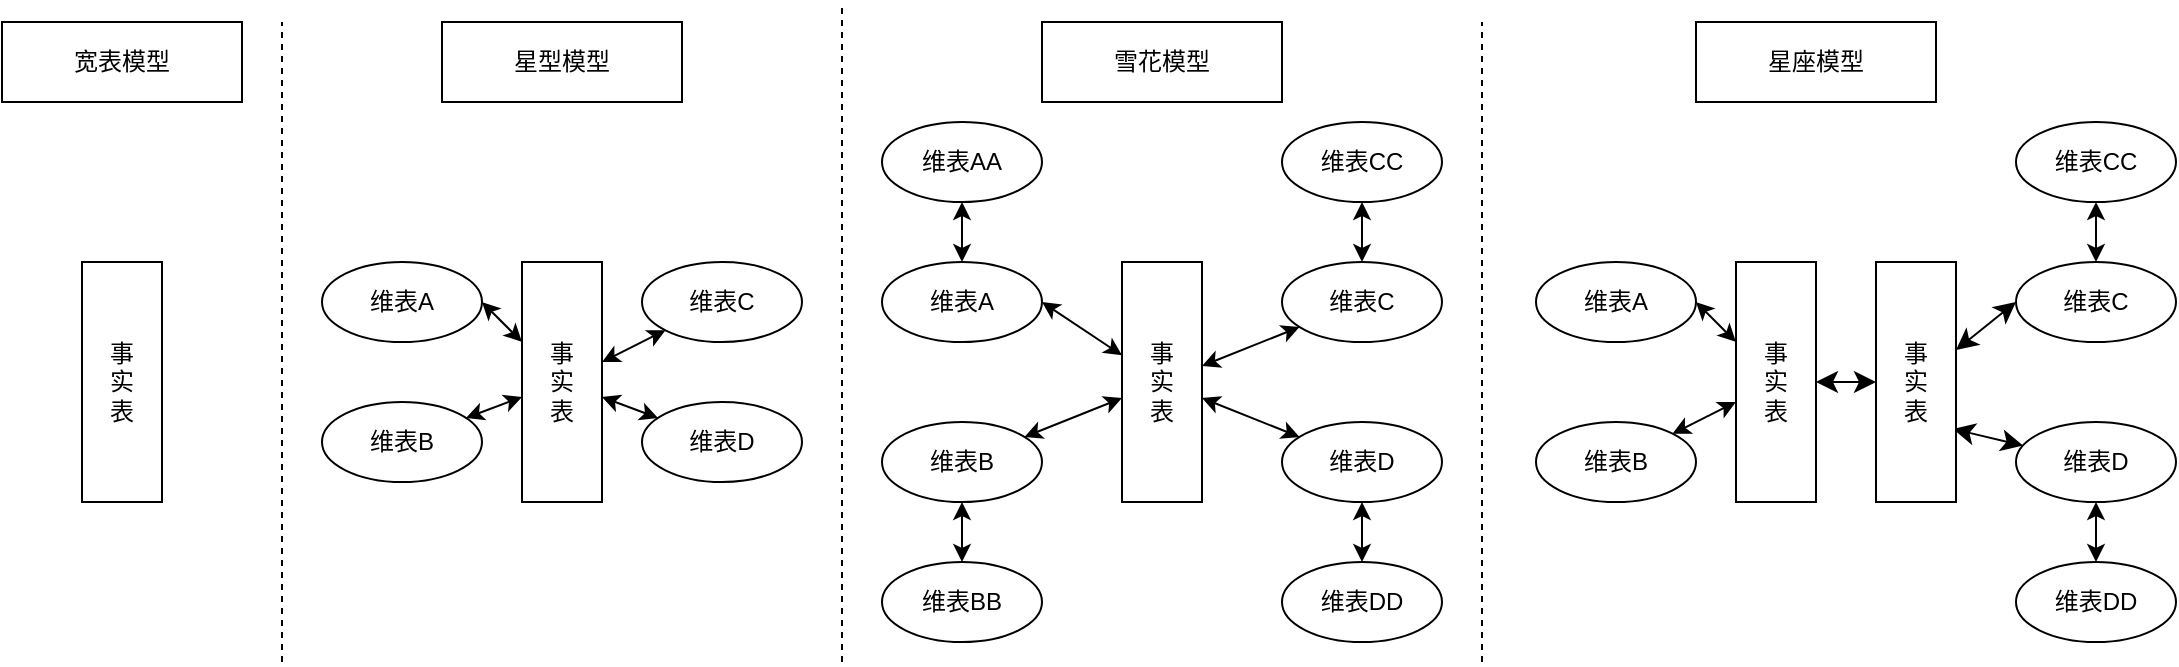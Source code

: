 <mxfile version="21.3.7" type="github">
  <diagram name="第 1 页" id="wSnmJ4HG-NBb-icWCbgJ">
    <mxGraphModel dx="954" dy="634" grid="1" gridSize="10" guides="1" tooltips="1" connect="1" arrows="1" fold="1" page="1" pageScale="1" pageWidth="827" pageHeight="1169" math="0" shadow="0">
      <root>
        <mxCell id="0" />
        <mxCell id="1" parent="0" />
        <mxCell id="QH9CZA3Y4ecUSDF3VbWD-1" value="事&lt;br&gt;实&lt;br&gt;表" style="rounded=0;whiteSpace=wrap;html=1;" vertex="1" parent="1">
          <mxGeometry x="100" y="200" width="40" height="120" as="geometry" />
        </mxCell>
        <mxCell id="QH9CZA3Y4ecUSDF3VbWD-2" value="宽表模型" style="rounded=0;whiteSpace=wrap;html=1;" vertex="1" parent="1">
          <mxGeometry x="60" y="80" width="120" height="40" as="geometry" />
        </mxCell>
        <mxCell id="QH9CZA3Y4ecUSDF3VbWD-3" value="" style="endArrow=none;html=1;rounded=0;dashed=1;" edge="1" parent="1">
          <mxGeometry width="50" height="50" relative="1" as="geometry">
            <mxPoint x="200" y="400" as="sourcePoint" />
            <mxPoint x="200" y="80" as="targetPoint" />
          </mxGeometry>
        </mxCell>
        <mxCell id="QH9CZA3Y4ecUSDF3VbWD-15" style="rounded=0;orthogonalLoop=1;jettySize=auto;html=1;entryX=1;entryY=0.5;entryDx=0;entryDy=0;startArrow=classic;startFill=1;" edge="1" parent="1" source="QH9CZA3Y4ecUSDF3VbWD-4" target="QH9CZA3Y4ecUSDF3VbWD-6">
          <mxGeometry relative="1" as="geometry" />
        </mxCell>
        <mxCell id="QH9CZA3Y4ecUSDF3VbWD-17" value="" style="rounded=0;orthogonalLoop=1;jettySize=auto;html=1;startArrow=classic;startFill=1;" edge="1" parent="1" source="QH9CZA3Y4ecUSDF3VbWD-4" target="QH9CZA3Y4ecUSDF3VbWD-9">
          <mxGeometry relative="1" as="geometry" />
        </mxCell>
        <mxCell id="QH9CZA3Y4ecUSDF3VbWD-4" value="事&lt;br&gt;实&lt;br&gt;表" style="rounded=0;whiteSpace=wrap;html=1;" vertex="1" parent="1">
          <mxGeometry x="320" y="200" width="40" height="120" as="geometry" />
        </mxCell>
        <mxCell id="QH9CZA3Y4ecUSDF3VbWD-6" value="维表A" style="ellipse;whiteSpace=wrap;html=1;" vertex="1" parent="1">
          <mxGeometry x="220" y="200" width="80" height="40" as="geometry" />
        </mxCell>
        <mxCell id="QH9CZA3Y4ecUSDF3VbWD-16" value="" style="rounded=0;orthogonalLoop=1;jettySize=auto;html=1;startArrow=classic;startFill=1;" edge="1" parent="1" source="QH9CZA3Y4ecUSDF3VbWD-7" target="QH9CZA3Y4ecUSDF3VbWD-4">
          <mxGeometry relative="1" as="geometry" />
        </mxCell>
        <mxCell id="QH9CZA3Y4ecUSDF3VbWD-7" value="维表B" style="ellipse;whiteSpace=wrap;html=1;" vertex="1" parent="1">
          <mxGeometry x="220" y="270" width="80" height="40" as="geometry" />
        </mxCell>
        <mxCell id="QH9CZA3Y4ecUSDF3VbWD-18" value="" style="rounded=0;orthogonalLoop=1;jettySize=auto;html=1;startArrow=classic;startFill=1;" edge="1" parent="1" source="QH9CZA3Y4ecUSDF3VbWD-8" target="QH9CZA3Y4ecUSDF3VbWD-4">
          <mxGeometry relative="1" as="geometry" />
        </mxCell>
        <mxCell id="QH9CZA3Y4ecUSDF3VbWD-8" value="维表C" style="ellipse;whiteSpace=wrap;html=1;" vertex="1" parent="1">
          <mxGeometry x="380" y="200" width="80" height="40" as="geometry" />
        </mxCell>
        <mxCell id="QH9CZA3Y4ecUSDF3VbWD-9" value="维表D" style="ellipse;whiteSpace=wrap;html=1;" vertex="1" parent="1">
          <mxGeometry x="380" y="270" width="80" height="40" as="geometry" />
        </mxCell>
        <mxCell id="QH9CZA3Y4ecUSDF3VbWD-10" value="星型模型" style="rounded=0;whiteSpace=wrap;html=1;" vertex="1" parent="1">
          <mxGeometry x="280" y="80" width="120" height="40" as="geometry" />
        </mxCell>
        <mxCell id="QH9CZA3Y4ecUSDF3VbWD-19" value="" style="endArrow=none;html=1;rounded=0;dashed=1;" edge="1" parent="1">
          <mxGeometry width="50" height="50" relative="1" as="geometry">
            <mxPoint x="480" y="400" as="sourcePoint" />
            <mxPoint x="480" y="70" as="targetPoint" />
          </mxGeometry>
        </mxCell>
        <mxCell id="QH9CZA3Y4ecUSDF3VbWD-21" style="rounded=0;orthogonalLoop=1;jettySize=auto;html=1;entryX=1;entryY=0.5;entryDx=0;entryDy=0;startArrow=classic;startFill=1;" edge="1" parent="1" source="QH9CZA3Y4ecUSDF3VbWD-23" target="QH9CZA3Y4ecUSDF3VbWD-24">
          <mxGeometry relative="1" as="geometry" />
        </mxCell>
        <mxCell id="QH9CZA3Y4ecUSDF3VbWD-22" value="" style="rounded=0;orthogonalLoop=1;jettySize=auto;html=1;startArrow=classic;startFill=1;" edge="1" parent="1" source="QH9CZA3Y4ecUSDF3VbWD-23" target="QH9CZA3Y4ecUSDF3VbWD-29">
          <mxGeometry relative="1" as="geometry" />
        </mxCell>
        <mxCell id="QH9CZA3Y4ecUSDF3VbWD-23" value="事&lt;br&gt;实&lt;br&gt;表" style="rounded=0;whiteSpace=wrap;html=1;" vertex="1" parent="1">
          <mxGeometry x="620" y="200" width="40" height="120" as="geometry" />
        </mxCell>
        <mxCell id="QH9CZA3Y4ecUSDF3VbWD-38" value="" style="edgeStyle=orthogonalEdgeStyle;rounded=0;orthogonalLoop=1;jettySize=auto;html=1;startArrow=classic;startFill=1;" edge="1" parent="1" source="QH9CZA3Y4ecUSDF3VbWD-24" target="QH9CZA3Y4ecUSDF3VbWD-30">
          <mxGeometry relative="1" as="geometry" />
        </mxCell>
        <mxCell id="QH9CZA3Y4ecUSDF3VbWD-24" value="维表A" style="ellipse;whiteSpace=wrap;html=1;" vertex="1" parent="1">
          <mxGeometry x="500" y="200" width="80" height="40" as="geometry" />
        </mxCell>
        <mxCell id="QH9CZA3Y4ecUSDF3VbWD-25" value="" style="rounded=0;orthogonalLoop=1;jettySize=auto;html=1;startArrow=classic;startFill=1;" edge="1" parent="1" source="QH9CZA3Y4ecUSDF3VbWD-26" target="QH9CZA3Y4ecUSDF3VbWD-23">
          <mxGeometry relative="1" as="geometry" />
        </mxCell>
        <mxCell id="QH9CZA3Y4ecUSDF3VbWD-26" value="维表B" style="ellipse;whiteSpace=wrap;html=1;" vertex="1" parent="1">
          <mxGeometry x="500" y="280" width="80" height="40" as="geometry" />
        </mxCell>
        <mxCell id="QH9CZA3Y4ecUSDF3VbWD-27" value="" style="rounded=0;orthogonalLoop=1;jettySize=auto;html=1;startArrow=classic;startFill=1;" edge="1" parent="1" source="QH9CZA3Y4ecUSDF3VbWD-28" target="QH9CZA3Y4ecUSDF3VbWD-23">
          <mxGeometry relative="1" as="geometry" />
        </mxCell>
        <mxCell id="QH9CZA3Y4ecUSDF3VbWD-39" value="" style="edgeStyle=orthogonalEdgeStyle;rounded=0;orthogonalLoop=1;jettySize=auto;html=1;startArrow=classic;startFill=1;" edge="1" parent="1" source="QH9CZA3Y4ecUSDF3VbWD-28" target="QH9CZA3Y4ecUSDF3VbWD-33">
          <mxGeometry relative="1" as="geometry" />
        </mxCell>
        <mxCell id="QH9CZA3Y4ecUSDF3VbWD-28" value="维表C" style="ellipse;whiteSpace=wrap;html=1;" vertex="1" parent="1">
          <mxGeometry x="700" y="200" width="80" height="40" as="geometry" />
        </mxCell>
        <mxCell id="QH9CZA3Y4ecUSDF3VbWD-29" value="维表D" style="ellipse;whiteSpace=wrap;html=1;" vertex="1" parent="1">
          <mxGeometry x="700" y="280" width="80" height="40" as="geometry" />
        </mxCell>
        <mxCell id="QH9CZA3Y4ecUSDF3VbWD-30" value="维表AA" style="ellipse;whiteSpace=wrap;html=1;" vertex="1" parent="1">
          <mxGeometry x="500" y="130" width="80" height="40" as="geometry" />
        </mxCell>
        <mxCell id="QH9CZA3Y4ecUSDF3VbWD-34" value="" style="edgeStyle=orthogonalEdgeStyle;rounded=0;orthogonalLoop=1;jettySize=auto;html=1;startArrow=classic;startFill=1;" edge="1" parent="1" source="QH9CZA3Y4ecUSDF3VbWD-31" target="QH9CZA3Y4ecUSDF3VbWD-26">
          <mxGeometry relative="1" as="geometry" />
        </mxCell>
        <mxCell id="QH9CZA3Y4ecUSDF3VbWD-31" value="维表BB" style="ellipse;whiteSpace=wrap;html=1;" vertex="1" parent="1">
          <mxGeometry x="500" y="350" width="80" height="40" as="geometry" />
        </mxCell>
        <mxCell id="QH9CZA3Y4ecUSDF3VbWD-35" value="" style="edgeStyle=orthogonalEdgeStyle;rounded=0;orthogonalLoop=1;jettySize=auto;html=1;startArrow=classic;startFill=1;" edge="1" parent="1" source="QH9CZA3Y4ecUSDF3VbWD-32" target="QH9CZA3Y4ecUSDF3VbWD-29">
          <mxGeometry relative="1" as="geometry" />
        </mxCell>
        <mxCell id="QH9CZA3Y4ecUSDF3VbWD-32" value="维表DD" style="ellipse;whiteSpace=wrap;html=1;" vertex="1" parent="1">
          <mxGeometry x="700" y="350" width="80" height="40" as="geometry" />
        </mxCell>
        <mxCell id="QH9CZA3Y4ecUSDF3VbWD-33" value="维表CC" style="ellipse;whiteSpace=wrap;html=1;" vertex="1" parent="1">
          <mxGeometry x="700" y="130" width="80" height="40" as="geometry" />
        </mxCell>
        <mxCell id="QH9CZA3Y4ecUSDF3VbWD-40" value="雪花模型" style="rounded=0;whiteSpace=wrap;html=1;" vertex="1" parent="1">
          <mxGeometry x="580" y="80" width="120" height="40" as="geometry" />
        </mxCell>
        <mxCell id="QH9CZA3Y4ecUSDF3VbWD-41" value="" style="endArrow=none;html=1;rounded=0;dashed=1;" edge="1" parent="1">
          <mxGeometry width="50" height="50" relative="1" as="geometry">
            <mxPoint x="800" y="400" as="sourcePoint" />
            <mxPoint x="800" y="80" as="targetPoint" />
          </mxGeometry>
        </mxCell>
        <mxCell id="QH9CZA3Y4ecUSDF3VbWD-42" value="星座模型" style="rounded=0;whiteSpace=wrap;html=1;" vertex="1" parent="1">
          <mxGeometry x="907" y="80" width="120" height="40" as="geometry" />
        </mxCell>
        <mxCell id="QH9CZA3Y4ecUSDF3VbWD-43" style="rounded=0;orthogonalLoop=1;jettySize=auto;html=1;entryX=1;entryY=0.5;entryDx=0;entryDy=0;startArrow=classic;startFill=1;" edge="1" parent="1" source="QH9CZA3Y4ecUSDF3VbWD-45" target="QH9CZA3Y4ecUSDF3VbWD-46">
          <mxGeometry relative="1" as="geometry" />
        </mxCell>
        <mxCell id="QH9CZA3Y4ecUSDF3VbWD-66" style="edgeStyle=none;curved=1;rounded=0;orthogonalLoop=1;jettySize=auto;html=1;entryX=0;entryY=0.5;entryDx=0;entryDy=0;fontSize=12;startSize=8;endSize=8;startArrow=classic;startFill=1;" edge="1" parent="1" source="QH9CZA3Y4ecUSDF3VbWD-45" target="QH9CZA3Y4ecUSDF3VbWD-52">
          <mxGeometry relative="1" as="geometry" />
        </mxCell>
        <mxCell id="QH9CZA3Y4ecUSDF3VbWD-45" value="事&lt;br&gt;实&lt;br&gt;表" style="rounded=0;whiteSpace=wrap;html=1;" vertex="1" parent="1">
          <mxGeometry x="927" y="200" width="40" height="120" as="geometry" />
        </mxCell>
        <mxCell id="QH9CZA3Y4ecUSDF3VbWD-46" value="维表A" style="ellipse;whiteSpace=wrap;html=1;" vertex="1" parent="1">
          <mxGeometry x="827" y="200" width="80" height="40" as="geometry" />
        </mxCell>
        <mxCell id="QH9CZA3Y4ecUSDF3VbWD-47" value="" style="rounded=0;orthogonalLoop=1;jettySize=auto;html=1;startArrow=classic;startFill=1;" edge="1" parent="1" source="QH9CZA3Y4ecUSDF3VbWD-48" target="QH9CZA3Y4ecUSDF3VbWD-45">
          <mxGeometry relative="1" as="geometry" />
        </mxCell>
        <mxCell id="QH9CZA3Y4ecUSDF3VbWD-48" value="维表B" style="ellipse;whiteSpace=wrap;html=1;" vertex="1" parent="1">
          <mxGeometry x="827" y="280" width="80" height="40" as="geometry" />
        </mxCell>
        <mxCell id="QH9CZA3Y4ecUSDF3VbWD-57" style="edgeStyle=none;curved=1;rounded=0;orthogonalLoop=1;jettySize=auto;html=1;entryX=0.963;entryY=0.696;entryDx=0;entryDy=0;entryPerimeter=0;fontSize=12;startSize=8;endSize=8;startArrow=classic;startFill=1;" edge="1" parent="1" target="QH9CZA3Y4ecUSDF3VbWD-52">
          <mxGeometry relative="1" as="geometry">
            <mxPoint x="1070.533" y="291.782" as="sourcePoint" />
          </mxGeometry>
        </mxCell>
        <mxCell id="QH9CZA3Y4ecUSDF3VbWD-55" style="edgeStyle=none;curved=1;rounded=0;orthogonalLoop=1;jettySize=auto;html=1;entryX=0;entryY=0.5;entryDx=0;entryDy=0;fontSize=12;startSize=8;endSize=8;startArrow=classic;startFill=1;" edge="1" parent="1" source="QH9CZA3Y4ecUSDF3VbWD-52">
          <mxGeometry relative="1" as="geometry">
            <mxPoint x="1067" y="220" as="targetPoint" />
          </mxGeometry>
        </mxCell>
        <mxCell id="QH9CZA3Y4ecUSDF3VbWD-52" value="事&lt;br&gt;实&lt;br&gt;表" style="rounded=0;whiteSpace=wrap;html=1;" vertex="1" parent="1">
          <mxGeometry x="997" y="200" width="40" height="120" as="geometry" />
        </mxCell>
        <mxCell id="QH9CZA3Y4ecUSDF3VbWD-58" value="" style="edgeStyle=orthogonalEdgeStyle;rounded=0;orthogonalLoop=1;jettySize=auto;html=1;startArrow=classic;startFill=1;" edge="1" parent="1" source="QH9CZA3Y4ecUSDF3VbWD-59" target="QH9CZA3Y4ecUSDF3VbWD-63">
          <mxGeometry relative="1" as="geometry" />
        </mxCell>
        <mxCell id="QH9CZA3Y4ecUSDF3VbWD-59" value="维表C" style="ellipse;whiteSpace=wrap;html=1;" vertex="1" parent="1">
          <mxGeometry x="1067" y="200" width="80" height="40" as="geometry" />
        </mxCell>
        <mxCell id="QH9CZA3Y4ecUSDF3VbWD-60" value="维表D" style="ellipse;whiteSpace=wrap;html=1;" vertex="1" parent="1">
          <mxGeometry x="1067" y="280" width="80" height="40" as="geometry" />
        </mxCell>
        <mxCell id="QH9CZA3Y4ecUSDF3VbWD-61" value="" style="edgeStyle=orthogonalEdgeStyle;rounded=0;orthogonalLoop=1;jettySize=auto;html=1;startArrow=classic;startFill=1;" edge="1" parent="1" source="QH9CZA3Y4ecUSDF3VbWD-62" target="QH9CZA3Y4ecUSDF3VbWD-60">
          <mxGeometry relative="1" as="geometry" />
        </mxCell>
        <mxCell id="QH9CZA3Y4ecUSDF3VbWD-62" value="维表DD" style="ellipse;whiteSpace=wrap;html=1;" vertex="1" parent="1">
          <mxGeometry x="1067" y="350" width="80" height="40" as="geometry" />
        </mxCell>
        <mxCell id="QH9CZA3Y4ecUSDF3VbWD-63" value="维表CC" style="ellipse;whiteSpace=wrap;html=1;" vertex="1" parent="1">
          <mxGeometry x="1067" y="130" width="80" height="40" as="geometry" />
        </mxCell>
      </root>
    </mxGraphModel>
  </diagram>
</mxfile>
